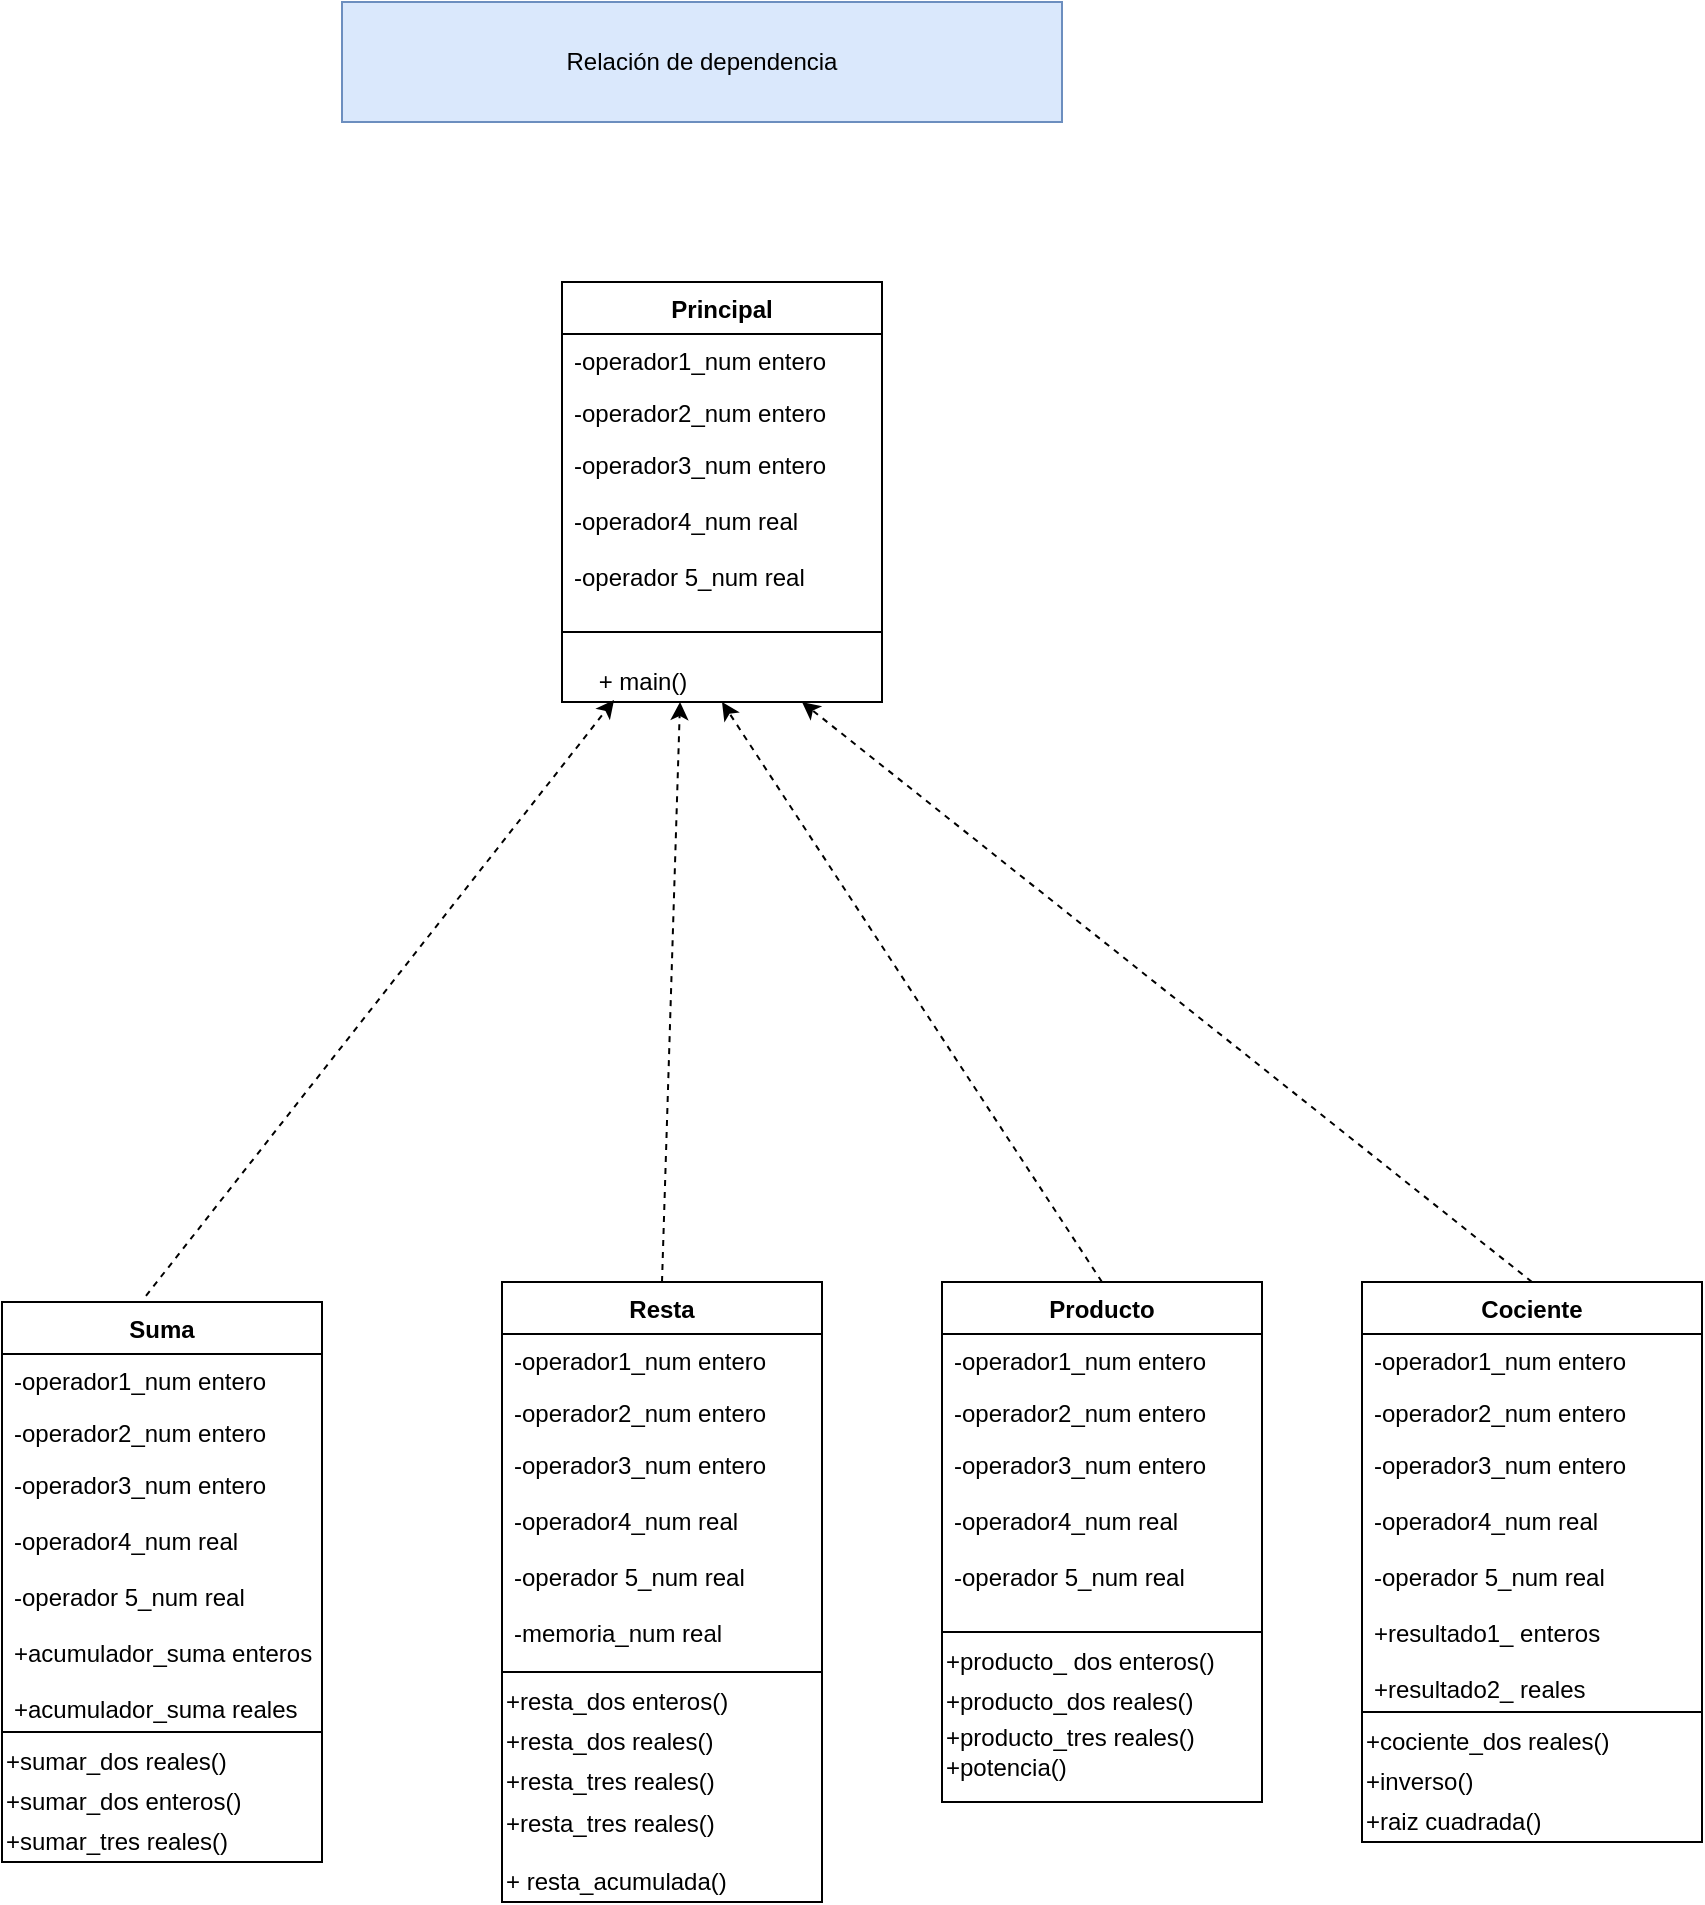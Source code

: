 <mxfile version="14.4.3" type="device"><diagram id="C5RBs43oDa-KdzZeNtuy" name="Page-1"><mxGraphModel dx="2249" dy="2025" grid="1" gridSize="10" guides="1" tooltips="1" connect="1" arrows="1" fold="1" page="1" pageScale="1" pageWidth="827" pageHeight="1169" math="0" shadow="0"><root><mxCell id="WIyWlLk6GJQsqaUBKTNV-0"/><mxCell id="WIyWlLk6GJQsqaUBKTNV-1" parent="WIyWlLk6GJQsqaUBKTNV-0"/><mxCell id="zkfFHV4jXpPFQw0GAbJ--0" value="Suma" style="swimlane;fontStyle=1;align=center;verticalAlign=top;childLayout=stackLayout;horizontal=1;startSize=26;horizontalStack=0;resizeParent=1;resizeLast=0;collapsible=1;marginBottom=0;rounded=0;shadow=0;strokeWidth=1;" parent="WIyWlLk6GJQsqaUBKTNV-1" vertex="1"><mxGeometry x="-300" y="620" width="160" height="280" as="geometry"><mxRectangle x="230" y="140" width="160" height="26" as="alternateBounds"/></mxGeometry></mxCell><mxCell id="zkfFHV4jXpPFQw0GAbJ--1" value="-operador1_num entero" style="text;align=left;verticalAlign=top;spacingLeft=4;spacingRight=4;overflow=hidden;rotatable=0;points=[[0,0.5],[1,0.5]];portConstraint=eastwest;" parent="zkfFHV4jXpPFQw0GAbJ--0" vertex="1"><mxGeometry y="26" width="160" height="26" as="geometry"/></mxCell><mxCell id="zkfFHV4jXpPFQw0GAbJ--2" value="-operador2_num entero" style="text;align=left;verticalAlign=top;spacingLeft=4;spacingRight=4;overflow=hidden;rotatable=0;points=[[0,0.5],[1,0.5]];portConstraint=eastwest;rounded=0;shadow=0;html=0;" parent="zkfFHV4jXpPFQw0GAbJ--0" vertex="1"><mxGeometry y="52" width="160" height="26" as="geometry"/></mxCell><mxCell id="zkfFHV4jXpPFQw0GAbJ--3" value="-operador3_num entero&#10;&#10;-operador4_num real&#10;&#10;-operador 5_num real&#10;&#10;+acumulador_suma enteros&#10;&#10;+acumulador_suma reales" style="text;align=left;verticalAlign=top;spacingLeft=4;spacingRight=4;overflow=hidden;rotatable=0;points=[[0,0.5],[1,0.5]];portConstraint=eastwest;rounded=0;shadow=0;html=0;" parent="zkfFHV4jXpPFQw0GAbJ--0" vertex="1"><mxGeometry y="78" width="160" height="132" as="geometry"/></mxCell><mxCell id="zkfFHV4jXpPFQw0GAbJ--4" value="" style="line;html=1;strokeWidth=1;align=left;verticalAlign=middle;spacingTop=-1;spacingLeft=3;spacingRight=3;rotatable=0;labelPosition=right;points=[];portConstraint=eastwest;" parent="zkfFHV4jXpPFQw0GAbJ--0" vertex="1"><mxGeometry y="210" width="160" height="10" as="geometry"/></mxCell><mxCell id="bJY7AeZOP3lqG92QELOL-4" value="+sumar_dos reales()" style="text;html=1;align=left;verticalAlign=middle;resizable=0;points=[];autosize=1;fontColor=#000000;" parent="zkfFHV4jXpPFQw0GAbJ--0" vertex="1"><mxGeometry y="220" width="160" height="20" as="geometry"/></mxCell><mxCell id="bJY7AeZOP3lqG92QELOL-0" value="+sumar_dos enteros()" style="text;html=1;align=left;verticalAlign=middle;resizable=0;points=[];autosize=1;fontColor=#000000;" parent="zkfFHV4jXpPFQw0GAbJ--0" vertex="1"><mxGeometry y="240" width="160" height="20" as="geometry"/></mxCell><mxCell id="bJY7AeZOP3lqG92QELOL-5" value="+sumar_tres reales()" style="text;html=1;align=left;verticalAlign=middle;resizable=0;points=[];autosize=1;fontColor=#000000;" parent="zkfFHV4jXpPFQw0GAbJ--0" vertex="1"><mxGeometry y="260" width="160" height="20" as="geometry"/></mxCell><mxCell id="bJY7AeZOP3lqG92QELOL-7" value="Resta&#10;" style="swimlane;fontStyle=1;align=center;verticalAlign=top;childLayout=stackLayout;horizontal=1;startSize=26;horizontalStack=0;resizeParent=1;resizeLast=0;collapsible=1;marginBottom=0;rounded=0;shadow=0;strokeWidth=1;" parent="WIyWlLk6GJQsqaUBKTNV-1" vertex="1"><mxGeometry x="-50" y="610" width="160" height="310" as="geometry"><mxRectangle x="230" y="140" width="160" height="26" as="alternateBounds"/></mxGeometry></mxCell><mxCell id="bJY7AeZOP3lqG92QELOL-8" value="-operador1_num entero" style="text;align=left;verticalAlign=top;spacingLeft=4;spacingRight=4;overflow=hidden;rotatable=0;points=[[0,0.5],[1,0.5]];portConstraint=eastwest;" parent="bJY7AeZOP3lqG92QELOL-7" vertex="1"><mxGeometry y="26" width="160" height="26" as="geometry"/></mxCell><mxCell id="bJY7AeZOP3lqG92QELOL-9" value="-operador2_num entero" style="text;align=left;verticalAlign=top;spacingLeft=4;spacingRight=4;overflow=hidden;rotatable=0;points=[[0,0.5],[1,0.5]];portConstraint=eastwest;rounded=0;shadow=0;html=0;" parent="bJY7AeZOP3lqG92QELOL-7" vertex="1"><mxGeometry y="52" width="160" height="26" as="geometry"/></mxCell><mxCell id="bJY7AeZOP3lqG92QELOL-10" value="-operador3_num entero&#10;&#10;-operador4_num real&#10;&#10;-operador 5_num real&#10;&#10;-memoria_num real&#10;&#10;" style="text;align=left;verticalAlign=top;spacingLeft=4;spacingRight=4;overflow=hidden;rotatable=0;points=[[0,0.5],[1,0.5]];portConstraint=eastwest;rounded=0;shadow=0;html=0;" parent="bJY7AeZOP3lqG92QELOL-7" vertex="1"><mxGeometry y="78" width="160" height="112" as="geometry"/></mxCell><mxCell id="bJY7AeZOP3lqG92QELOL-11" value="" style="line;html=1;strokeWidth=1;align=left;verticalAlign=middle;spacingTop=-1;spacingLeft=3;spacingRight=3;rotatable=0;labelPosition=right;points=[];portConstraint=eastwest;" parent="bJY7AeZOP3lqG92QELOL-7" vertex="1"><mxGeometry y="190" width="160" height="10" as="geometry"/></mxCell><mxCell id="bJY7AeZOP3lqG92QELOL-12" value="+resta_dos enteros()" style="text;html=1;align=left;verticalAlign=middle;resizable=0;points=[];autosize=1;fontColor=#000000;" parent="bJY7AeZOP3lqG92QELOL-7" vertex="1"><mxGeometry y="200" width="160" height="20" as="geometry"/></mxCell><mxCell id="bJY7AeZOP3lqG92QELOL-13" value="+resta_dos reales()" style="text;html=1;align=left;verticalAlign=middle;resizable=0;points=[];autosize=1;fontColor=#000000;" parent="bJY7AeZOP3lqG92QELOL-7" vertex="1"><mxGeometry y="220" width="160" height="20" as="geometry"/></mxCell><mxCell id="bJY7AeZOP3lqG92QELOL-14" value="+resta_tres reales()" style="text;html=1;align=left;verticalAlign=middle;resizable=0;points=[];autosize=1;fontColor=#000000;" parent="bJY7AeZOP3lqG92QELOL-7" vertex="1"><mxGeometry y="240" width="160" height="20" as="geometry"/></mxCell><mxCell id="bJY7AeZOP3lqG92QELOL-15" value="+resta_tres reales()&lt;br&gt;&lt;br&gt;+ resta_acumulada()" style="text;html=1;align=left;verticalAlign=middle;resizable=0;points=[];autosize=1;fontColor=#000000;" parent="bJY7AeZOP3lqG92QELOL-7" vertex="1"><mxGeometry y="260" width="160" height="50" as="geometry"/></mxCell><mxCell id="bJY7AeZOP3lqG92QELOL-26" value="Producto" style="swimlane;fontStyle=1;align=center;verticalAlign=top;childLayout=stackLayout;horizontal=1;startSize=26;horizontalStack=0;resizeParent=1;resizeLast=0;collapsible=1;marginBottom=0;rounded=0;shadow=0;strokeWidth=1;" parent="WIyWlLk6GJQsqaUBKTNV-1" vertex="1"><mxGeometry x="170" y="610" width="160" height="260" as="geometry"><mxRectangle x="230" y="140" width="160" height="26" as="alternateBounds"/></mxGeometry></mxCell><mxCell id="bJY7AeZOP3lqG92QELOL-27" value="-operador1_num entero" style="text;align=left;verticalAlign=top;spacingLeft=4;spacingRight=4;overflow=hidden;rotatable=0;points=[[0,0.5],[1,0.5]];portConstraint=eastwest;" parent="bJY7AeZOP3lqG92QELOL-26" vertex="1"><mxGeometry y="26" width="160" height="26" as="geometry"/></mxCell><mxCell id="bJY7AeZOP3lqG92QELOL-28" value="-operador2_num entero" style="text;align=left;verticalAlign=top;spacingLeft=4;spacingRight=4;overflow=hidden;rotatable=0;points=[[0,0.5],[1,0.5]];portConstraint=eastwest;rounded=0;shadow=0;html=0;" parent="bJY7AeZOP3lqG92QELOL-26" vertex="1"><mxGeometry y="52" width="160" height="26" as="geometry"/></mxCell><mxCell id="bJY7AeZOP3lqG92QELOL-29" value="-operador3_num entero&#10;&#10;-operador4_num real&#10;&#10;-operador 5_num real&#10;&#10;&#10;&#10;" style="text;align=left;verticalAlign=top;spacingLeft=4;spacingRight=4;overflow=hidden;rotatable=0;points=[[0,0.5],[1,0.5]];portConstraint=eastwest;rounded=0;shadow=0;html=0;" parent="bJY7AeZOP3lqG92QELOL-26" vertex="1"><mxGeometry y="78" width="160" height="92" as="geometry"/></mxCell><mxCell id="bJY7AeZOP3lqG92QELOL-30" value="" style="line;html=1;strokeWidth=1;align=left;verticalAlign=middle;spacingTop=-1;spacingLeft=3;spacingRight=3;rotatable=0;labelPosition=right;points=[];portConstraint=eastwest;" parent="bJY7AeZOP3lqG92QELOL-26" vertex="1"><mxGeometry y="170" width="160" height="10" as="geometry"/></mxCell><mxCell id="bJY7AeZOP3lqG92QELOL-31" value="+producto_ dos enteros()" style="text;html=1;align=left;verticalAlign=middle;resizable=0;points=[];autosize=1;fontColor=#000000;" parent="bJY7AeZOP3lqG92QELOL-26" vertex="1"><mxGeometry y="180" width="160" height="20" as="geometry"/></mxCell><mxCell id="bJY7AeZOP3lqG92QELOL-32" value="+producto_dos reales()" style="text;html=1;align=left;verticalAlign=middle;resizable=0;points=[];autosize=1;fontColor=#000000;" parent="bJY7AeZOP3lqG92QELOL-26" vertex="1"><mxGeometry y="200" width="160" height="20" as="geometry"/></mxCell><mxCell id="bJY7AeZOP3lqG92QELOL-33" value="+producto_tres reales()&lt;br&gt;+potencia()" style="text;html=1;align=left;verticalAlign=middle;resizable=0;points=[];autosize=1;fontColor=#000000;" parent="bJY7AeZOP3lqG92QELOL-26" vertex="1"><mxGeometry y="220" width="160" height="30" as="geometry"/></mxCell><mxCell id="bJY7AeZOP3lqG92QELOL-35" value="Cociente" style="swimlane;fontStyle=1;align=center;verticalAlign=top;childLayout=stackLayout;horizontal=1;startSize=26;horizontalStack=0;resizeParent=1;resizeLast=0;collapsible=1;marginBottom=0;rounded=0;shadow=0;strokeWidth=1;" parent="WIyWlLk6GJQsqaUBKTNV-1" vertex="1"><mxGeometry x="380" y="610" width="170" height="280" as="geometry"><mxRectangle x="230" y="140" width="160" height="26" as="alternateBounds"/></mxGeometry></mxCell><mxCell id="bJY7AeZOP3lqG92QELOL-36" value="-operador1_num entero" style="text;align=left;verticalAlign=top;spacingLeft=4;spacingRight=4;overflow=hidden;rotatable=0;points=[[0,0.5],[1,0.5]];portConstraint=eastwest;" parent="bJY7AeZOP3lqG92QELOL-35" vertex="1"><mxGeometry y="26" width="170" height="26" as="geometry"/></mxCell><mxCell id="bJY7AeZOP3lqG92QELOL-37" value="-operador2_num entero" style="text;align=left;verticalAlign=top;spacingLeft=4;spacingRight=4;overflow=hidden;rotatable=0;points=[[0,0.5],[1,0.5]];portConstraint=eastwest;rounded=0;shadow=0;html=0;" parent="bJY7AeZOP3lqG92QELOL-35" vertex="1"><mxGeometry y="52" width="170" height="26" as="geometry"/></mxCell><mxCell id="bJY7AeZOP3lqG92QELOL-38" value="-operador3_num entero&#10;&#10;-operador4_num real&#10;&#10;-operador 5_num real&#10;&#10;+resultado1_ enteros&#10;&#10;+resultado2_ reales" style="text;align=left;verticalAlign=top;spacingLeft=4;spacingRight=4;overflow=hidden;rotatable=0;points=[[0,0.5],[1,0.5]];portConstraint=eastwest;rounded=0;shadow=0;html=0;" parent="bJY7AeZOP3lqG92QELOL-35" vertex="1"><mxGeometry y="78" width="170" height="132" as="geometry"/></mxCell><mxCell id="bJY7AeZOP3lqG92QELOL-39" value="" style="line;html=1;strokeWidth=1;align=left;verticalAlign=middle;spacingTop=-1;spacingLeft=3;spacingRight=3;rotatable=0;labelPosition=right;points=[];portConstraint=eastwest;" parent="bJY7AeZOP3lqG92QELOL-35" vertex="1"><mxGeometry y="210" width="170" height="10" as="geometry"/></mxCell><mxCell id="bJY7AeZOP3lqG92QELOL-40" value="+cociente_dos reales()" style="text;html=1;align=left;verticalAlign=middle;resizable=0;points=[];autosize=1;fontColor=#000000;" parent="bJY7AeZOP3lqG92QELOL-35" vertex="1"><mxGeometry y="220" width="170" height="20" as="geometry"/></mxCell><mxCell id="bJY7AeZOP3lqG92QELOL-41" value="+inverso()" style="text;html=1;align=left;verticalAlign=middle;resizable=0;points=[];autosize=1;fontColor=#000000;" parent="bJY7AeZOP3lqG92QELOL-35" vertex="1"><mxGeometry y="240" width="170" height="20" as="geometry"/></mxCell><mxCell id="bJY7AeZOP3lqG92QELOL-42" value="+raiz cuadrada()" style="text;html=1;align=left;verticalAlign=middle;resizable=0;points=[];autosize=1;fontColor=#000000;" parent="bJY7AeZOP3lqG92QELOL-35" vertex="1"><mxGeometry y="260" width="170" height="20" as="geometry"/></mxCell><mxCell id="XL9T9_sydKWd6KSMkcN3-5" value="Principal" style="swimlane;fontStyle=1;align=center;verticalAlign=top;childLayout=stackLayout;horizontal=1;startSize=26;horizontalStack=0;resizeParent=1;resizeLast=0;collapsible=1;marginBottom=0;rounded=0;shadow=0;strokeWidth=1;" vertex="1" parent="WIyWlLk6GJQsqaUBKTNV-1"><mxGeometry x="-20" y="110" width="160" height="210" as="geometry"><mxRectangle x="230" y="140" width="160" height="26" as="alternateBounds"/></mxGeometry></mxCell><mxCell id="XL9T9_sydKWd6KSMkcN3-6" value="-operador1_num entero" style="text;align=left;verticalAlign=top;spacingLeft=4;spacingRight=4;overflow=hidden;rotatable=0;points=[[0,0.5],[1,0.5]];portConstraint=eastwest;" vertex="1" parent="XL9T9_sydKWd6KSMkcN3-5"><mxGeometry y="26" width="160" height="26" as="geometry"/></mxCell><mxCell id="XL9T9_sydKWd6KSMkcN3-7" value="-operador2_num entero" style="text;align=left;verticalAlign=top;spacingLeft=4;spacingRight=4;overflow=hidden;rotatable=0;points=[[0,0.5],[1,0.5]];portConstraint=eastwest;rounded=0;shadow=0;html=0;" vertex="1" parent="XL9T9_sydKWd6KSMkcN3-5"><mxGeometry y="52" width="160" height="26" as="geometry"/></mxCell><mxCell id="XL9T9_sydKWd6KSMkcN3-8" value="-operador3_num entero&#10;&#10;-operador4_num real&#10;&#10;-operador 5_num real&#10;&#10;&#10;&#10;" style="text;align=left;verticalAlign=top;spacingLeft=4;spacingRight=4;overflow=hidden;rotatable=0;points=[[0,0.5],[1,0.5]];portConstraint=eastwest;rounded=0;shadow=0;html=0;" vertex="1" parent="XL9T9_sydKWd6KSMkcN3-5"><mxGeometry y="78" width="160" height="92" as="geometry"/></mxCell><mxCell id="XL9T9_sydKWd6KSMkcN3-9" value="" style="line;html=1;strokeWidth=1;align=left;verticalAlign=middle;spacingTop=-1;spacingLeft=3;spacingRight=3;rotatable=0;labelPosition=right;points=[];portConstraint=eastwest;" vertex="1" parent="XL9T9_sydKWd6KSMkcN3-5"><mxGeometry y="170" width="160" height="10" as="geometry"/></mxCell><mxCell id="XL9T9_sydKWd6KSMkcN3-19" value="" style="endArrow=classic;html=1;entryX=0.5;entryY=1;entryDx=0;entryDy=0;exitX=0.5;exitY=0;exitDx=0;exitDy=0;dashed=1;" edge="1" parent="WIyWlLk6GJQsqaUBKTNV-1" source="bJY7AeZOP3lqG92QELOL-26" target="XL9T9_sydKWd6KSMkcN3-5"><mxGeometry width="50" height="50" relative="1" as="geometry"><mxPoint x="260" y="560" as="sourcePoint"/><mxPoint x="310" y="510" as="targetPoint"/></mxGeometry></mxCell><mxCell id="XL9T9_sydKWd6KSMkcN3-20" value="" style="endArrow=classic;html=1;exitX=0.45;exitY=-0.011;exitDx=0;exitDy=0;dashed=1;exitPerimeter=0;entryX=0.267;entryY=0.95;entryDx=0;entryDy=0;entryPerimeter=0;" edge="1" parent="WIyWlLk6GJQsqaUBKTNV-1" source="zkfFHV4jXpPFQw0GAbJ--0" target="XL9T9_sydKWd6KSMkcN3-23"><mxGeometry width="50" height="50" relative="1" as="geometry"><mxPoint x="-90" y="450" as="sourcePoint"/><mxPoint y="370" as="targetPoint"/></mxGeometry></mxCell><mxCell id="XL9T9_sydKWd6KSMkcN3-21" value="" style="endArrow=classic;html=1;exitX=0.5;exitY=0;exitDx=0;exitDy=0;dashed=1;entryX=0.817;entryY=1;entryDx=0;entryDy=0;entryPerimeter=0;" edge="1" parent="WIyWlLk6GJQsqaUBKTNV-1" source="bJY7AeZOP3lqG92QELOL-7" target="XL9T9_sydKWd6KSMkcN3-23"><mxGeometry width="50" height="50" relative="1" as="geometry"><mxPoint x="240" y="440" as="sourcePoint"/><mxPoint x="40" y="370" as="targetPoint"/></mxGeometry></mxCell><mxCell id="XL9T9_sydKWd6KSMkcN3-22" value="" style="endArrow=classic;html=1;entryX=0.75;entryY=1;entryDx=0;entryDy=0;exitX=0.5;exitY=0;exitDx=0;exitDy=0;dashed=1;" edge="1" parent="WIyWlLk6GJQsqaUBKTNV-1" source="bJY7AeZOP3lqG92QELOL-35" target="XL9T9_sydKWd6KSMkcN3-5"><mxGeometry width="50" height="50" relative="1" as="geometry"><mxPoint x="210" y="460" as="sourcePoint"/><mxPoint x="20" y="220" as="targetPoint"/></mxGeometry></mxCell><mxCell id="XL9T9_sydKWd6KSMkcN3-23" value="+ main()" style="text;html=1;align=center;verticalAlign=middle;resizable=0;points=[];autosize=1;" vertex="1" parent="WIyWlLk6GJQsqaUBKTNV-1"><mxGeometry x="-10" y="300" width="60" height="20" as="geometry"/></mxCell><mxCell id="XL9T9_sydKWd6KSMkcN3-24" value="Relación de dependencia" style="rounded=0;whiteSpace=wrap;html=1;fillColor=#dae8fc;strokeColor=#6c8ebf;" vertex="1" parent="WIyWlLk6GJQsqaUBKTNV-1"><mxGeometry x="-130" y="-30" width="360" height="60" as="geometry"/></mxCell></root></mxGraphModel></diagram></mxfile>